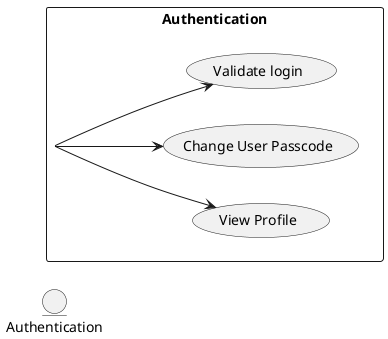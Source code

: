 @startuml authenticaion
left to right direction
entity Authentication
rectangle "Authentication" as auth {
  (Validate login)
  (Change User Passcode)
  (View Profile)
}
auth --> (Validate login)
auth --> (Change User Passcode)
auth --> (View Profile)
@enduml
